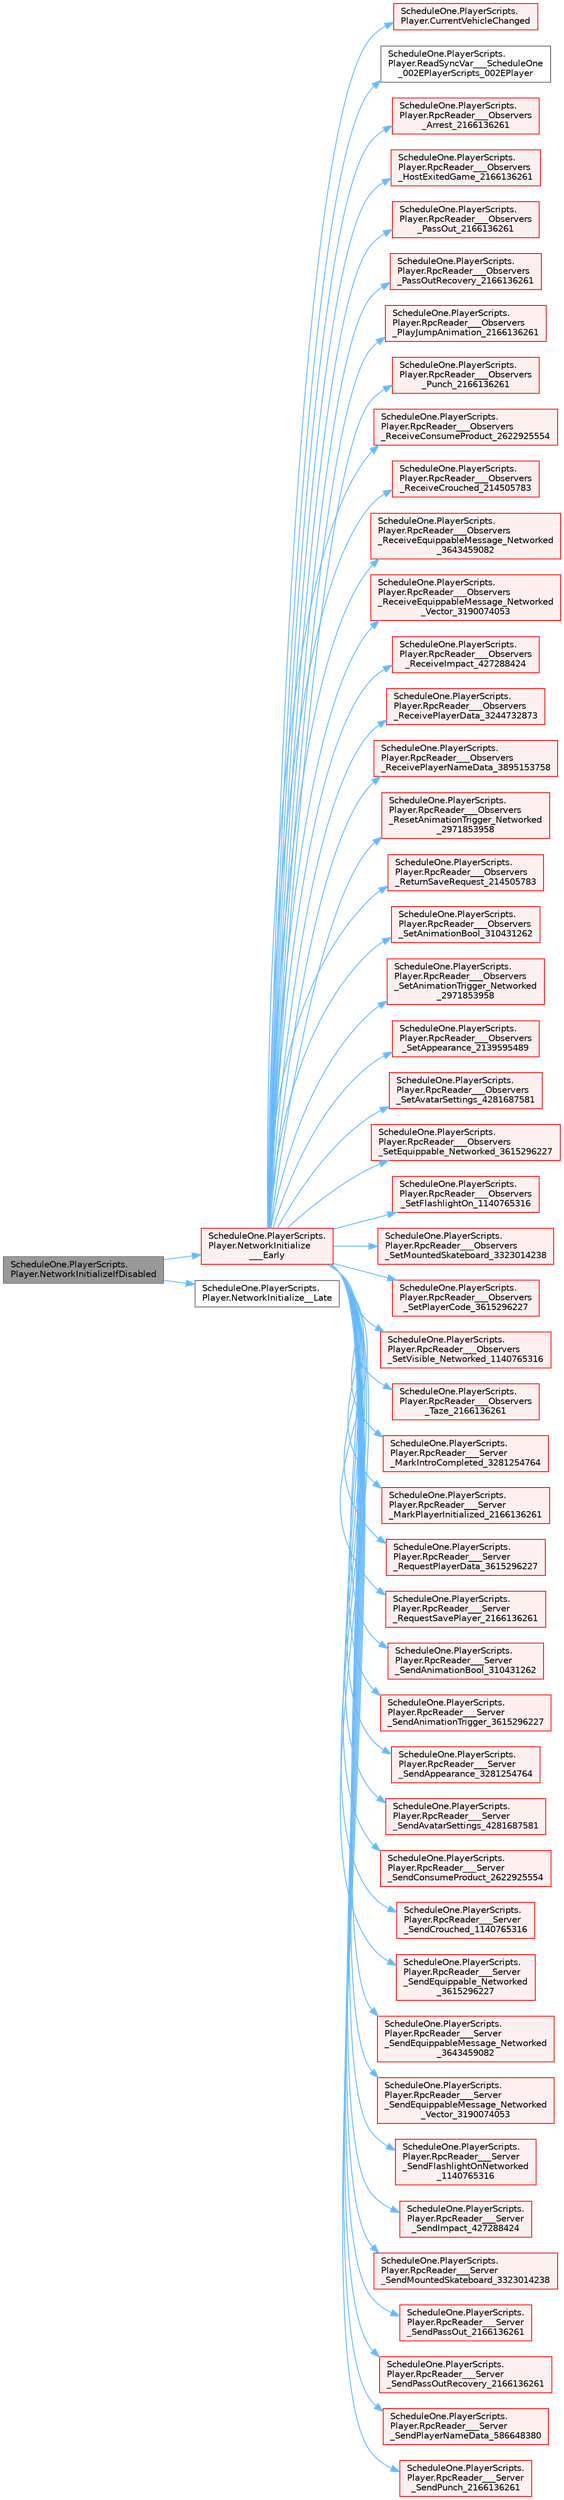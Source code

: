 digraph "ScheduleOne.PlayerScripts.Player.NetworkInitializeIfDisabled"
{
 // LATEX_PDF_SIZE
  bgcolor="transparent";
  edge [fontname=Helvetica,fontsize=10,labelfontname=Helvetica,labelfontsize=10];
  node [fontname=Helvetica,fontsize=10,shape=box,height=0.2,width=0.4];
  rankdir="LR";
  Node1 [id="Node000001",label="ScheduleOne.PlayerScripts.\lPlayer.NetworkInitializeIfDisabled",height=0.2,width=0.4,color="gray40", fillcolor="grey60", style="filled", fontcolor="black",tooltip=" "];
  Node1 -> Node2 [id="edge1_Node000001_Node000002",color="steelblue1",style="solid",tooltip=" "];
  Node2 [id="Node000002",label="ScheduleOne.PlayerScripts.\lPlayer.NetworkInitialize\l___Early",height=0.2,width=0.4,color="red", fillcolor="#FFF0F0", style="filled",URL="$class_schedule_one_1_1_player_scripts_1_1_player.html#a14587b703022ea2b06492aa7b52d98e2",tooltip=" "];
  Node2 -> Node3 [id="edge2_Node000002_Node000003",color="steelblue1",style="solid",tooltip=" "];
  Node3 [id="Node000003",label="ScheduleOne.PlayerScripts.\lPlayer.CurrentVehicleChanged",height=0.2,width=0.4,color="red", fillcolor="#FFF0F0", style="filled",URL="$class_schedule_one_1_1_player_scripts_1_1_player.html#ab6371cce956293d0932baed226122ea6",tooltip=" "];
  Node2 -> Node7 [id="edge3_Node000002_Node000007",color="steelblue1",style="solid",tooltip=" "];
  Node7 [id="Node000007",label="ScheduleOne.PlayerScripts.\lPlayer.ReadSyncVar___ScheduleOne\l_002EPlayerScripts_002EPlayer",height=0.2,width=0.4,color="grey40", fillcolor="white", style="filled",URL="$class_schedule_one_1_1_player_scripts_1_1_player.html#a06423cd1b24592c6c397a0ac7d05f177",tooltip=" "];
  Node2 -> Node8 [id="edge4_Node000002_Node000008",color="steelblue1",style="solid",tooltip=" "];
  Node8 [id="Node000008",label="ScheduleOne.PlayerScripts.\lPlayer.RpcReader___Observers\l_Arrest_2166136261",height=0.2,width=0.4,color="red", fillcolor="#FFF0F0", style="filled",URL="$class_schedule_one_1_1_player_scripts_1_1_player.html#a77d3d919d2b75dbbce7e59964a716c23",tooltip=" "];
  Node2 -> Node12 [id="edge5_Node000002_Node000012",color="steelblue1",style="solid",tooltip=" "];
  Node12 [id="Node000012",label="ScheduleOne.PlayerScripts.\lPlayer.RpcReader___Observers\l_HostExitedGame_2166136261",height=0.2,width=0.4,color="red", fillcolor="#FFF0F0", style="filled",URL="$class_schedule_one_1_1_player_scripts_1_1_player.html#a9f0d25cf2c5e389c38937b4221043931",tooltip=" "];
  Node2 -> Node15 [id="edge6_Node000002_Node000015",color="steelblue1",style="solid",tooltip=" "];
  Node15 [id="Node000015",label="ScheduleOne.PlayerScripts.\lPlayer.RpcReader___Observers\l_PassOut_2166136261",height=0.2,width=0.4,color="red", fillcolor="#FFF0F0", style="filled",URL="$class_schedule_one_1_1_player_scripts_1_1_player.html#aa2cf54d9190da08b122fefb88cd6ffdf",tooltip=" "];
  Node2 -> Node19 [id="edge7_Node000002_Node000019",color="steelblue1",style="solid",tooltip=" "];
  Node19 [id="Node000019",label="ScheduleOne.PlayerScripts.\lPlayer.RpcReader___Observers\l_PassOutRecovery_2166136261",height=0.2,width=0.4,color="red", fillcolor="#FFF0F0", style="filled",URL="$class_schedule_one_1_1_player_scripts_1_1_player.html#a967b00212a9bd99fbf147b2609696444",tooltip=" "];
  Node2 -> Node21 [id="edge8_Node000002_Node000021",color="steelblue1",style="solid",tooltip=" "];
  Node21 [id="Node000021",label="ScheduleOne.PlayerScripts.\lPlayer.RpcReader___Observers\l_PlayJumpAnimation_2166136261",height=0.2,width=0.4,color="red", fillcolor="#FFF0F0", style="filled",URL="$class_schedule_one_1_1_player_scripts_1_1_player.html#addd3c48a5543f3b9674b5a439352af28",tooltip=" "];
  Node2 -> Node23 [id="edge9_Node000002_Node000023",color="steelblue1",style="solid",tooltip=" "];
  Node23 [id="Node000023",label="ScheduleOne.PlayerScripts.\lPlayer.RpcReader___Observers\l_Punch_2166136261",height=0.2,width=0.4,color="red", fillcolor="#FFF0F0", style="filled",URL="$class_schedule_one_1_1_player_scripts_1_1_player.html#aba9ce24876c879b6af4ca89fc14ab450",tooltip=" "];
  Node2 -> Node25 [id="edge10_Node000002_Node000025",color="steelblue1",style="solid",tooltip=" "];
  Node25 [id="Node000025",label="ScheduleOne.PlayerScripts.\lPlayer.RpcReader___Observers\l_ReceiveConsumeProduct_2622925554",height=0.2,width=0.4,color="red", fillcolor="#FFF0F0", style="filled",URL="$class_schedule_one_1_1_player_scripts_1_1_player.html#a8335a288f6ad9005fd41533c743ac012",tooltip=" "];
  Node2 -> Node30 [id="edge11_Node000002_Node000030",color="steelblue1",style="solid",tooltip=" "];
  Node30 [id="Node000030",label="ScheduleOne.PlayerScripts.\lPlayer.RpcReader___Observers\l_ReceiveCrouched_214505783",height=0.2,width=0.4,color="red", fillcolor="#FFF0F0", style="filled",URL="$class_schedule_one_1_1_player_scripts_1_1_player.html#adf9076ae5c829c1b126f51215d334afc",tooltip=" "];
  Node2 -> Node32 [id="edge12_Node000002_Node000032",color="steelblue1",style="solid",tooltip=" "];
  Node32 [id="Node000032",label="ScheduleOne.PlayerScripts.\lPlayer.RpcReader___Observers\l_ReceiveEquippableMessage_Networked\l_3643459082",height=0.2,width=0.4,color="red", fillcolor="#FFF0F0", style="filled",URL="$class_schedule_one_1_1_player_scripts_1_1_player.html#a003d83b64f44ea12ab461eb7002f64fd",tooltip=" "];
  Node2 -> Node34 [id="edge13_Node000002_Node000034",color="steelblue1",style="solid",tooltip=" "];
  Node34 [id="Node000034",label="ScheduleOne.PlayerScripts.\lPlayer.RpcReader___Observers\l_ReceiveEquippableMessage_Networked\l_Vector_3190074053",height=0.2,width=0.4,color="red", fillcolor="#FFF0F0", style="filled",URL="$class_schedule_one_1_1_player_scripts_1_1_player.html#a40f20db8837d076a48fb1fb505b8682b",tooltip=" "];
  Node2 -> Node36 [id="edge14_Node000002_Node000036",color="steelblue1",style="solid",tooltip=" "];
  Node36 [id="Node000036",label="ScheduleOne.PlayerScripts.\lPlayer.RpcReader___Observers\l_ReceiveImpact_427288424",height=0.2,width=0.4,color="red", fillcolor="#FFF0F0", style="filled",URL="$class_schedule_one_1_1_player_scripts_1_1_player.html#a47273955ce5b4bdda541316a59a33540",tooltip=" "];
  Node2 -> Node39 [id="edge15_Node000002_Node000039",color="steelblue1",style="solid",tooltip=" "];
  Node39 [id="Node000039",label="ScheduleOne.PlayerScripts.\lPlayer.RpcReader___Observers\l_ReceivePlayerData_3244732873",height=0.2,width=0.4,color="red", fillcolor="#FFF0F0", style="filled",URL="$class_schedule_one_1_1_player_scripts_1_1_player.html#aebb432939a95586d06de9ca5c77d0d89",tooltip=" "];
  Node2 -> Node67 [id="edge16_Node000002_Node000067",color="steelblue1",style="solid",tooltip=" "];
  Node67 [id="Node000067",label="ScheduleOne.PlayerScripts.\lPlayer.RpcReader___Observers\l_ReceivePlayerNameData_3895153758",height=0.2,width=0.4,color="red", fillcolor="#FFF0F0", style="filled",URL="$class_schedule_one_1_1_player_scripts_1_1_player.html#ad0d7a32ad3119ea533f907ac462d10e3",tooltip=" "];
  Node2 -> Node69 [id="edge17_Node000002_Node000069",color="steelblue1",style="solid",tooltip=" "];
  Node69 [id="Node000069",label="ScheduleOne.PlayerScripts.\lPlayer.RpcReader___Observers\l_ResetAnimationTrigger_Networked\l_2971853958",height=0.2,width=0.4,color="red", fillcolor="#FFF0F0", style="filled",URL="$class_schedule_one_1_1_player_scripts_1_1_player.html#ab29db67c3106767129def31efa978ab6",tooltip=" "];
  Node2 -> Node72 [id="edge18_Node000002_Node000072",color="steelblue1",style="solid",tooltip=" "];
  Node72 [id="Node000072",label="ScheduleOne.PlayerScripts.\lPlayer.RpcReader___Observers\l_ReturnSaveRequest_214505783",height=0.2,width=0.4,color="red", fillcolor="#FFF0F0", style="filled",URL="$class_schedule_one_1_1_player_scripts_1_1_player.html#a20a052baae4eb46bf7b748380e3f0cf5",tooltip=" "];
  Node2 -> Node74 [id="edge19_Node000002_Node000074",color="steelblue1",style="solid",tooltip=" "];
  Node74 [id="Node000074",label="ScheduleOne.PlayerScripts.\lPlayer.RpcReader___Observers\l_SetAnimationBool_310431262",height=0.2,width=0.4,color="red", fillcolor="#FFF0F0", style="filled",URL="$class_schedule_one_1_1_player_scripts_1_1_player.html#ab5a5d27e38f82dacde9321f2071da8ad",tooltip=" "];
  Node2 -> Node76 [id="edge20_Node000002_Node000076",color="steelblue1",style="solid",tooltip=" "];
  Node76 [id="Node000076",label="ScheduleOne.PlayerScripts.\lPlayer.RpcReader___Observers\l_SetAnimationTrigger_Networked\l_2971853958",height=0.2,width=0.4,color="red", fillcolor="#FFF0F0", style="filled",URL="$class_schedule_one_1_1_player_scripts_1_1_player.html#adeeb2a01f8da78a11293a8eb5b5f4f84",tooltip=" "];
  Node2 -> Node79 [id="edge21_Node000002_Node000079",color="steelblue1",style="solid",tooltip=" "];
  Node79 [id="Node000079",label="ScheduleOne.PlayerScripts.\lPlayer.RpcReader___Observers\l_SetAppearance_2139595489",height=0.2,width=0.4,color="red", fillcolor="#FFF0F0", style="filled",URL="$class_schedule_one_1_1_player_scripts_1_1_player.html#afef582e9d23bf1d007e82819a858aabb",tooltip=" "];
  Node2 -> Node80 [id="edge22_Node000002_Node000080",color="steelblue1",style="solid",tooltip=" "];
  Node80 [id="Node000080",label="ScheduleOne.PlayerScripts.\lPlayer.RpcReader___Observers\l_SetAvatarSettings_4281687581",height=0.2,width=0.4,color="red", fillcolor="#FFF0F0", style="filled",URL="$class_schedule_one_1_1_player_scripts_1_1_player.html#a18a4a4f40344f32c687a42d7db7b4327",tooltip=" "];
  Node2 -> Node82 [id="edge23_Node000002_Node000082",color="steelblue1",style="solid",tooltip=" "];
  Node82 [id="Node000082",label="ScheduleOne.PlayerScripts.\lPlayer.RpcReader___Observers\l_SetEquippable_Networked_3615296227",height=0.2,width=0.4,color="red", fillcolor="#FFF0F0", style="filled",URL="$class_schedule_one_1_1_player_scripts_1_1_player.html#a5cc2f8ab5679c03dd22de6e283e4eef0",tooltip=" "];
  Node2 -> Node84 [id="edge24_Node000002_Node000084",color="steelblue1",style="solid",tooltip=" "];
  Node84 [id="Node000084",label="ScheduleOne.PlayerScripts.\lPlayer.RpcReader___Observers\l_SetFlashlightOn_1140765316",height=0.2,width=0.4,color="red", fillcolor="#FFF0F0", style="filled",URL="$class_schedule_one_1_1_player_scripts_1_1_player.html#a8351cdda03c95a332e69aee6555671eb",tooltip=" "];
  Node2 -> Node86 [id="edge25_Node000002_Node000086",color="steelblue1",style="solid",tooltip=" "];
  Node86 [id="Node000086",label="ScheduleOne.PlayerScripts.\lPlayer.RpcReader___Observers\l_SetMountedSkateboard_3323014238",height=0.2,width=0.4,color="red", fillcolor="#FFF0F0", style="filled",URL="$class_schedule_one_1_1_player_scripts_1_1_player.html#a9f0ffad1ef46cb3288b420a903ebf21b",tooltip=" "];
  Node2 -> Node89 [id="edge26_Node000002_Node000089",color="steelblue1",style="solid",tooltip=" "];
  Node89 [id="Node000089",label="ScheduleOne.PlayerScripts.\lPlayer.RpcReader___Observers\l_SetPlayerCode_3615296227",height=0.2,width=0.4,color="red", fillcolor="#FFF0F0", style="filled",URL="$class_schedule_one_1_1_player_scripts_1_1_player.html#a22d21e500b273515456b3a67025c2299",tooltip=" "];
  Node2 -> Node91 [id="edge27_Node000002_Node000091",color="steelblue1",style="solid",tooltip=" "];
  Node91 [id="Node000091",label="ScheduleOne.PlayerScripts.\lPlayer.RpcReader___Observers\l_SetVisible_Networked_1140765316",height=0.2,width=0.4,color="red", fillcolor="#FFF0F0", style="filled",URL="$class_schedule_one_1_1_player_scripts_1_1_player.html#a0017a4dbc098ee5f50d0c2c5d71e469b",tooltip=" "];
  Node2 -> Node93 [id="edge28_Node000002_Node000093",color="steelblue1",style="solid",tooltip=" "];
  Node93 [id="Node000093",label="ScheduleOne.PlayerScripts.\lPlayer.RpcReader___Observers\l_Taze_2166136261",height=0.2,width=0.4,color="red", fillcolor="#FFF0F0", style="filled",URL="$class_schedule_one_1_1_player_scripts_1_1_player.html#a20758ad246dea3b414bff27889ec48d9",tooltip=" "];
  Node2 -> Node95 [id="edge29_Node000002_Node000095",color="steelblue1",style="solid",tooltip=" "];
  Node95 [id="Node000095",label="ScheduleOne.PlayerScripts.\lPlayer.RpcReader___Server\l_MarkIntroCompleted_3281254764",height=0.2,width=0.4,color="red", fillcolor="#FFF0F0", style="filled",URL="$class_schedule_one_1_1_player_scripts_1_1_player.html#ac7e40e6bdce90ae3000eef9811a572f6",tooltip=" "];
  Node2 -> Node96 [id="edge30_Node000002_Node000096",color="steelblue1",style="solid",tooltip=" "];
  Node96 [id="Node000096",label="ScheduleOne.PlayerScripts.\lPlayer.RpcReader___Server\l_MarkPlayerInitialized_2166136261",height=0.2,width=0.4,color="red", fillcolor="#FFF0F0", style="filled",URL="$class_schedule_one_1_1_player_scripts_1_1_player.html#a392c5db0ac5f7df1c01f15156f31b69b",tooltip=" "];
  Node2 -> Node97 [id="edge31_Node000002_Node000097",color="steelblue1",style="solid",tooltip=" "];
  Node97 [id="Node000097",label="ScheduleOne.PlayerScripts.\lPlayer.RpcReader___Server\l_RequestPlayerData_3615296227",height=0.2,width=0.4,color="red", fillcolor="#FFF0F0", style="filled",URL="$class_schedule_one_1_1_player_scripts_1_1_player.html#ad059e3e3b3255a81cfe2f375aa3950f3",tooltip=" "];
  Node2 -> Node102 [id="edge32_Node000002_Node000102",color="steelblue1",style="solid",tooltip=" "];
  Node102 [id="Node000102",label="ScheduleOne.PlayerScripts.\lPlayer.RpcReader___Server\l_RequestSavePlayer_2166136261",height=0.2,width=0.4,color="red", fillcolor="#FFF0F0", style="filled",URL="$class_schedule_one_1_1_player_scripts_1_1_player.html#a261f3326b49dea81144af3aae561568b",tooltip=" "];
  Node2 -> Node107 [id="edge33_Node000002_Node000107",color="steelblue1",style="solid",tooltip=" "];
  Node107 [id="Node000107",label="ScheduleOne.PlayerScripts.\lPlayer.RpcReader___Server\l_SendAnimationBool_310431262",height=0.2,width=0.4,color="red", fillcolor="#FFF0F0", style="filled",URL="$class_schedule_one_1_1_player_scripts_1_1_player.html#af87afb540d143cf3318e06e1ea67a924",tooltip=" "];
  Node2 -> Node111 [id="edge34_Node000002_Node000111",color="steelblue1",style="solid",tooltip=" "];
  Node111 [id="Node000111",label="ScheduleOne.PlayerScripts.\lPlayer.RpcReader___Server\l_SendAnimationTrigger_3615296227",height=0.2,width=0.4,color="red", fillcolor="#FFF0F0", style="filled",URL="$class_schedule_one_1_1_player_scripts_1_1_player.html#a5b943a55f6df05eafa5c978319420533",tooltip=" "];
  Node2 -> Node116 [id="edge35_Node000002_Node000116",color="steelblue1",style="solid",tooltip=" "];
  Node116 [id="Node000116",label="ScheduleOne.PlayerScripts.\lPlayer.RpcReader___Server\l_SendAppearance_3281254764",height=0.2,width=0.4,color="red", fillcolor="#FFF0F0", style="filled",URL="$class_schedule_one_1_1_player_scripts_1_1_player.html#a33ed3976070f246857f3156c11cab09a",tooltip=" "];
  Node2 -> Node118 [id="edge36_Node000002_Node000118",color="steelblue1",style="solid",tooltip=" "];
  Node118 [id="Node000118",label="ScheduleOne.PlayerScripts.\lPlayer.RpcReader___Server\l_SendAvatarSettings_4281687581",height=0.2,width=0.4,color="red", fillcolor="#FFF0F0", style="filled",URL="$class_schedule_one_1_1_player_scripts_1_1_player.html#a1b127a5f817f0719aba2b3d4a15ccf45",tooltip=" "];
  Node2 -> Node122 [id="edge37_Node000002_Node000122",color="steelblue1",style="solid",tooltip=" "];
  Node122 [id="Node000122",label="ScheduleOne.PlayerScripts.\lPlayer.RpcReader___Server\l_SendConsumeProduct_2622925554",height=0.2,width=0.4,color="red", fillcolor="#FFF0F0", style="filled",URL="$class_schedule_one_1_1_player_scripts_1_1_player.html#ab311e7a90c5104133b73ca8fe4a83fe7",tooltip=" "];
  Node2 -> Node126 [id="edge38_Node000002_Node000126",color="steelblue1",style="solid",tooltip=" "];
  Node126 [id="Node000126",label="ScheduleOne.PlayerScripts.\lPlayer.RpcReader___Server\l_SendCrouched_1140765316",height=0.2,width=0.4,color="red", fillcolor="#FFF0F0", style="filled",URL="$class_schedule_one_1_1_player_scripts_1_1_player.html#a0780f9bcd173badd3aba001ad0cd0316",tooltip=" "];
  Node2 -> Node131 [id="edge39_Node000002_Node000131",color="steelblue1",style="solid",tooltip=" "];
  Node131 [id="Node000131",label="ScheduleOne.PlayerScripts.\lPlayer.RpcReader___Server\l_SendEquippable_Networked\l_3615296227",height=0.2,width=0.4,color="red", fillcolor="#FFF0F0", style="filled",URL="$class_schedule_one_1_1_player_scripts_1_1_player.html#ad18195e0d405e3286ea2f288194f7171",tooltip=" "];
  Node2 -> Node135 [id="edge40_Node000002_Node000135",color="steelblue1",style="solid",tooltip=" "];
  Node135 [id="Node000135",label="ScheduleOne.PlayerScripts.\lPlayer.RpcReader___Server\l_SendEquippableMessage_Networked\l_3643459082",height=0.2,width=0.4,color="red", fillcolor="#FFF0F0", style="filled",URL="$class_schedule_one_1_1_player_scripts_1_1_player.html#a468aa5f78b5775c49e5e6be890121b14",tooltip=" "];
  Node2 -> Node139 [id="edge41_Node000002_Node000139",color="steelblue1",style="solid",tooltip=" "];
  Node139 [id="Node000139",label="ScheduleOne.PlayerScripts.\lPlayer.RpcReader___Server\l_SendEquippableMessage_Networked\l_Vector_3190074053",height=0.2,width=0.4,color="red", fillcolor="#FFF0F0", style="filled",URL="$class_schedule_one_1_1_player_scripts_1_1_player.html#a4b92be9af921ea835c6824cacb4fb279",tooltip=" "];
  Node2 -> Node143 [id="edge42_Node000002_Node000143",color="steelblue1",style="solid",tooltip=" "];
  Node143 [id="Node000143",label="ScheduleOne.PlayerScripts.\lPlayer.RpcReader___Server\l_SendFlashlightOnNetworked\l_1140765316",height=0.2,width=0.4,color="red", fillcolor="#FFF0F0", style="filled",URL="$class_schedule_one_1_1_player_scripts_1_1_player.html#a31b573ed3ad4d612566d6f7381307771",tooltip=" "];
  Node2 -> Node147 [id="edge43_Node000002_Node000147",color="steelblue1",style="solid",tooltip=" "];
  Node147 [id="Node000147",label="ScheduleOne.PlayerScripts.\lPlayer.RpcReader___Server\l_SendImpact_427288424",height=0.2,width=0.4,color="red", fillcolor="#FFF0F0", style="filled",URL="$class_schedule_one_1_1_player_scripts_1_1_player.html#a298d9fe4befe12baa3ce7e9081ccf7bb",tooltip=" "];
  Node2 -> Node151 [id="edge44_Node000002_Node000151",color="steelblue1",style="solid",tooltip=" "];
  Node151 [id="Node000151",label="ScheduleOne.PlayerScripts.\lPlayer.RpcReader___Server\l_SendMountedSkateboard_3323014238",height=0.2,width=0.4,color="red", fillcolor="#FFF0F0", style="filled",URL="$class_schedule_one_1_1_player_scripts_1_1_player.html#aa48511ca74db78bb8ced3915fcb1415a",tooltip=" "];
  Node2 -> Node155 [id="edge45_Node000002_Node000155",color="steelblue1",style="solid",tooltip=" "];
  Node155 [id="Node000155",label="ScheduleOne.PlayerScripts.\lPlayer.RpcReader___Server\l_SendPassOut_2166136261",height=0.2,width=0.4,color="red", fillcolor="#FFF0F0", style="filled",URL="$class_schedule_one_1_1_player_scripts_1_1_player.html#ae8fc8d94057f3a917ab9c2c902a2308a",tooltip=" "];
  Node2 -> Node159 [id="edge46_Node000002_Node000159",color="steelblue1",style="solid",tooltip=" "];
  Node159 [id="Node000159",label="ScheduleOne.PlayerScripts.\lPlayer.RpcReader___Server\l_SendPassOutRecovery_2166136261",height=0.2,width=0.4,color="red", fillcolor="#FFF0F0", style="filled",URL="$class_schedule_one_1_1_player_scripts_1_1_player.html#a6cd20a272edabebf57789ca32eb67de7",tooltip=" "];
  Node2 -> Node163 [id="edge47_Node000002_Node000163",color="steelblue1",style="solid",tooltip=" "];
  Node163 [id="Node000163",label="ScheduleOne.PlayerScripts.\lPlayer.RpcReader___Server\l_SendPlayerNameData_586648380",height=0.2,width=0.4,color="red", fillcolor="#FFF0F0", style="filled",URL="$class_schedule_one_1_1_player_scripts_1_1_player.html#aa4f9fb042fbae23df7b683cd8c4dbcdf",tooltip=" "];
  Node2 -> Node168 [id="edge48_Node000002_Node000168",color="steelblue1",style="solid",tooltip=" "];
  Node168 [id="Node000168",label="ScheduleOne.PlayerScripts.\lPlayer.RpcReader___Server\l_SendPunch_2166136261",height=0.2,width=0.4,color="red", fillcolor="#FFF0F0", style="filled",URL="$class_schedule_one_1_1_player_scripts_1_1_player.html#a3fb5966a4e2c8cdd28f94c3727768005",tooltip=" "];
  Node1 -> Node198 [id="edge49_Node000001_Node000198",color="steelblue1",style="solid",tooltip=" "];
  Node198 [id="Node000198",label="ScheduleOne.PlayerScripts.\lPlayer.NetworkInitialize__Late",height=0.2,width=0.4,color="grey40", fillcolor="white", style="filled",URL="$class_schedule_one_1_1_player_scripts_1_1_player.html#a16b3075684c56e56dc39801d32e3309b",tooltip=" "];
}
